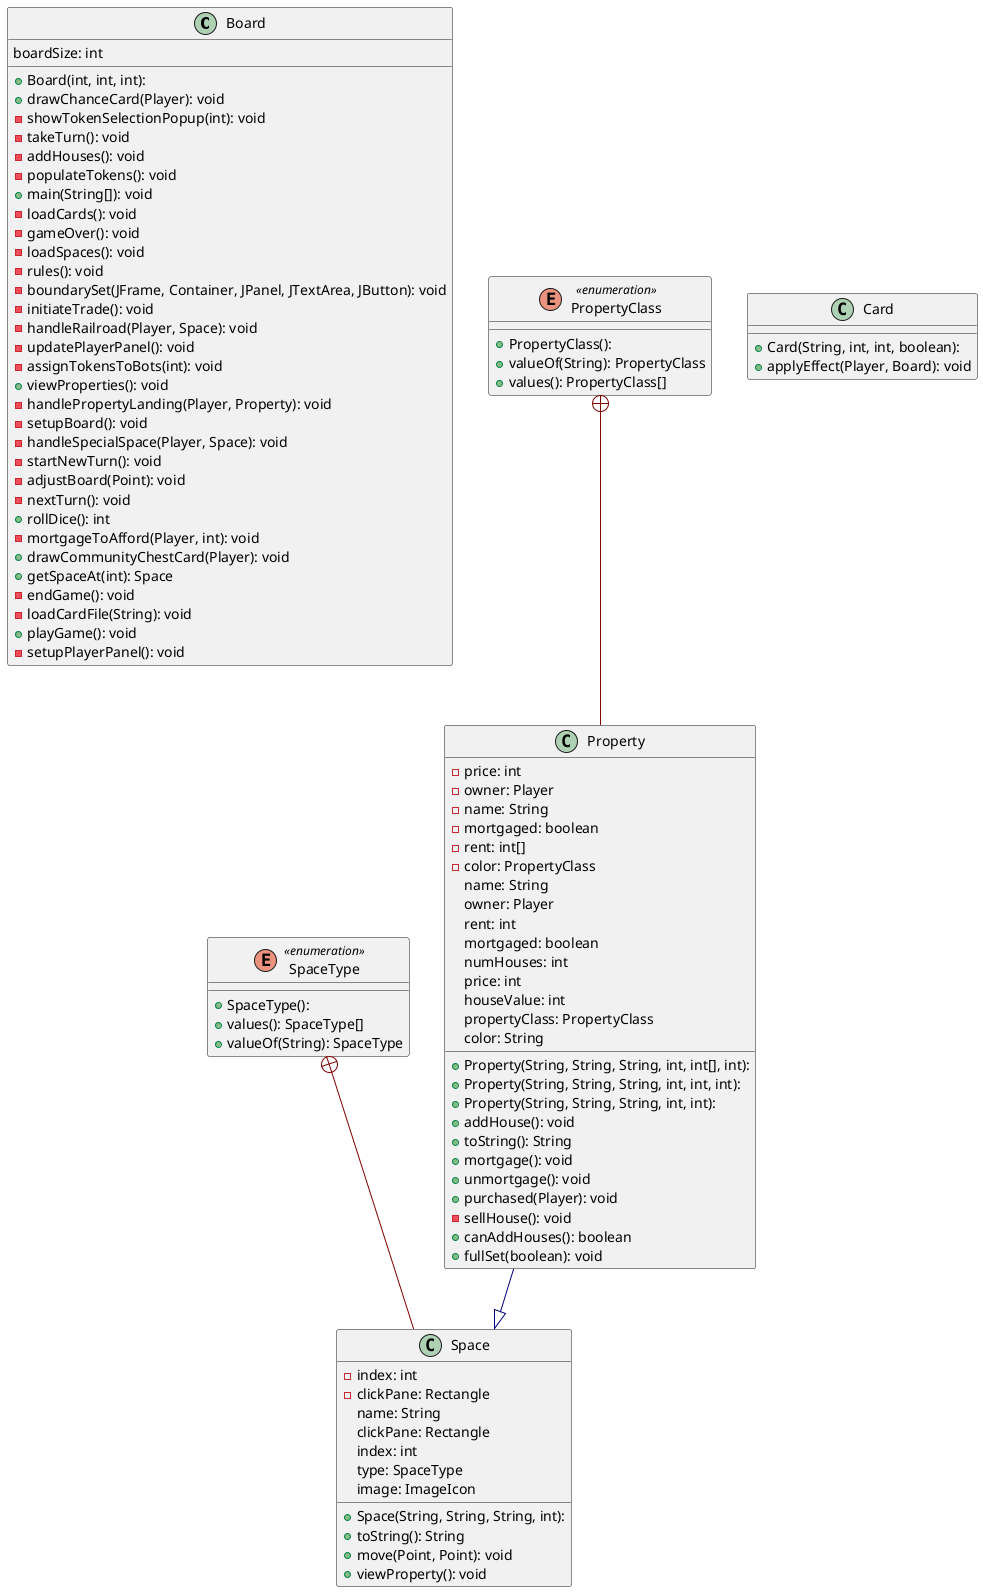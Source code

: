 @startuml

class Board {
  + Board(int, int, int): 
  + drawChanceCard(Player): void
  - showTokenSelectionPopup(int): void
  - takeTurn(): void
  - addHouses(): void
  - populateTokens(): void
  + main(String[]): void
  - loadCards(): void
  - gameOver(): void
  - loadSpaces(): void
  - rules(): void
  - boundarySet(JFrame, Container, JPanel, JTextArea, JButton): void
  - initiateTrade(): void
  - handleRailroad(Player, Space): void
  - updatePlayerPanel(): void
  - assignTokensToBots(int): void
  + viewProperties(): void
  - handlePropertyLanding(Player, Property): void
  - setupBoard(): void
  - handleSpecialSpace(Player, Space): void
  - startNewTurn(): void
  - adjustBoard(Point): void
  - nextTurn(): void
  + rollDice(): int
  - mortgageToAfford(Player, int): void
  + drawCommunityChestCard(Player): void
  + getSpaceAt(int): Space
  - endGame(): void
  - loadCardFile(String): void
  + playGame(): void
  - setupPlayerPanel(): void
   boardSize: int
}
class Property {
  + Property(String, String, String, int, int[], int): 
  + Property(String, String, String, int, int, int): 
  + Property(String, String, String, int, int): 
  - price: int
  - owner: Player
  - name: String
  - mortgaged: boolean
  - rent: int[]
  - color: PropertyClass
  + addHouse(): void
  + toString(): String
  + mortgage(): void
  + unmortgage(): void
  + purchased(Player): void
  - sellHouse(): void
  + canAddHouses(): boolean
  + fullSet(boolean): void
   name: String
   owner: Player
   rent: int
   mortgaged: boolean
   numHouses: int
   price: int
   houseValue: int
   propertyClass: PropertyClass
   color: String
}
enum PropertyClass << enumeration >> {
  + PropertyClass(): 
  + valueOf(String): PropertyClass
  + values(): PropertyClass[]
}
class Space {
  + Space(String, String, String, int): 
  - index: int
  - clickPane: Rectangle
  + toString(): String
  + move(Point, Point): void
  + viewProperty(): void
   name: String
   clickPane: Rectangle
   index: int
   type: SpaceType
   image: ImageIcon
}
enum SpaceType << enumeration >> {
  + SpaceType(): 
  + values(): SpaceType[]
  + valueOf(String): SpaceType
}
class Card {
  + Card(String, int, int, boolean):
  + applyEffect(Player, Board): void
}

Property       -[#000082,plain]-^  Space         
PropertyClass  +-[#820000,plain]-  Property      
SpaceType      +-[#820000,plain]-  Space         
@enduml
